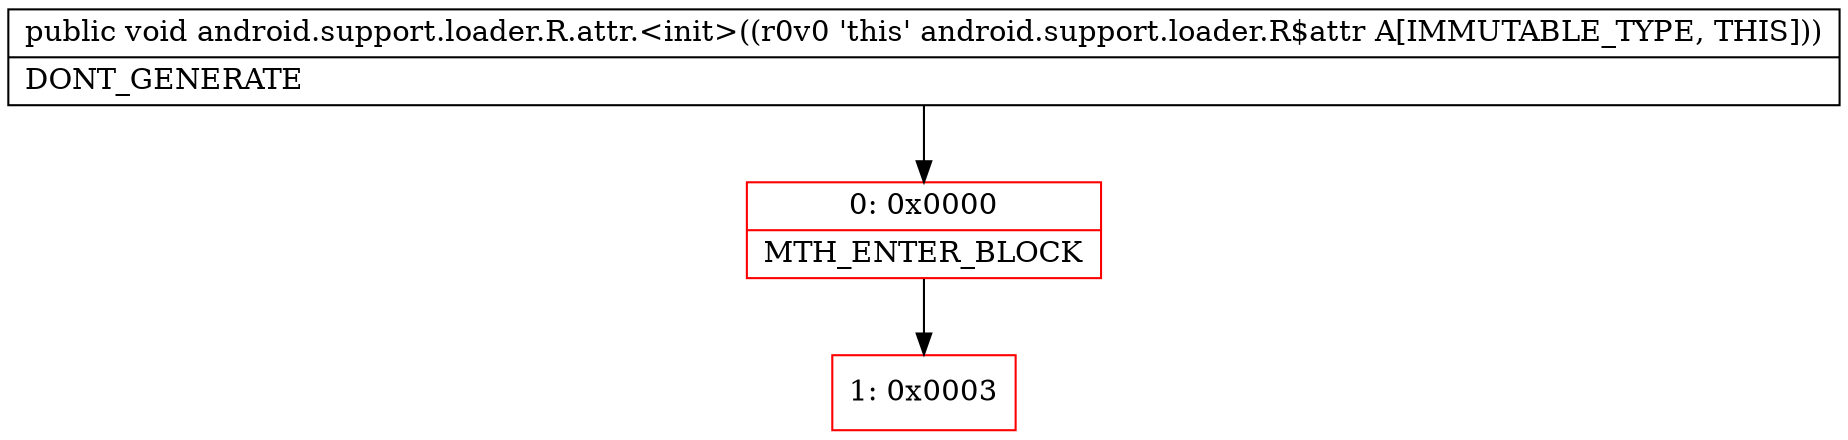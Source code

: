 digraph "CFG forandroid.support.loader.R.attr.\<init\>()V" {
subgraph cluster_Region_1868969771 {
label = "R(0)";
node [shape=record,color=blue];
}
Node_0 [shape=record,color=red,label="{0\:\ 0x0000|MTH_ENTER_BLOCK\l}"];
Node_1 [shape=record,color=red,label="{1\:\ 0x0003}"];
MethodNode[shape=record,label="{public void android.support.loader.R.attr.\<init\>((r0v0 'this' android.support.loader.R$attr A[IMMUTABLE_TYPE, THIS]))  | DONT_GENERATE\l}"];
MethodNode -> Node_0;
Node_0 -> Node_1;
}

